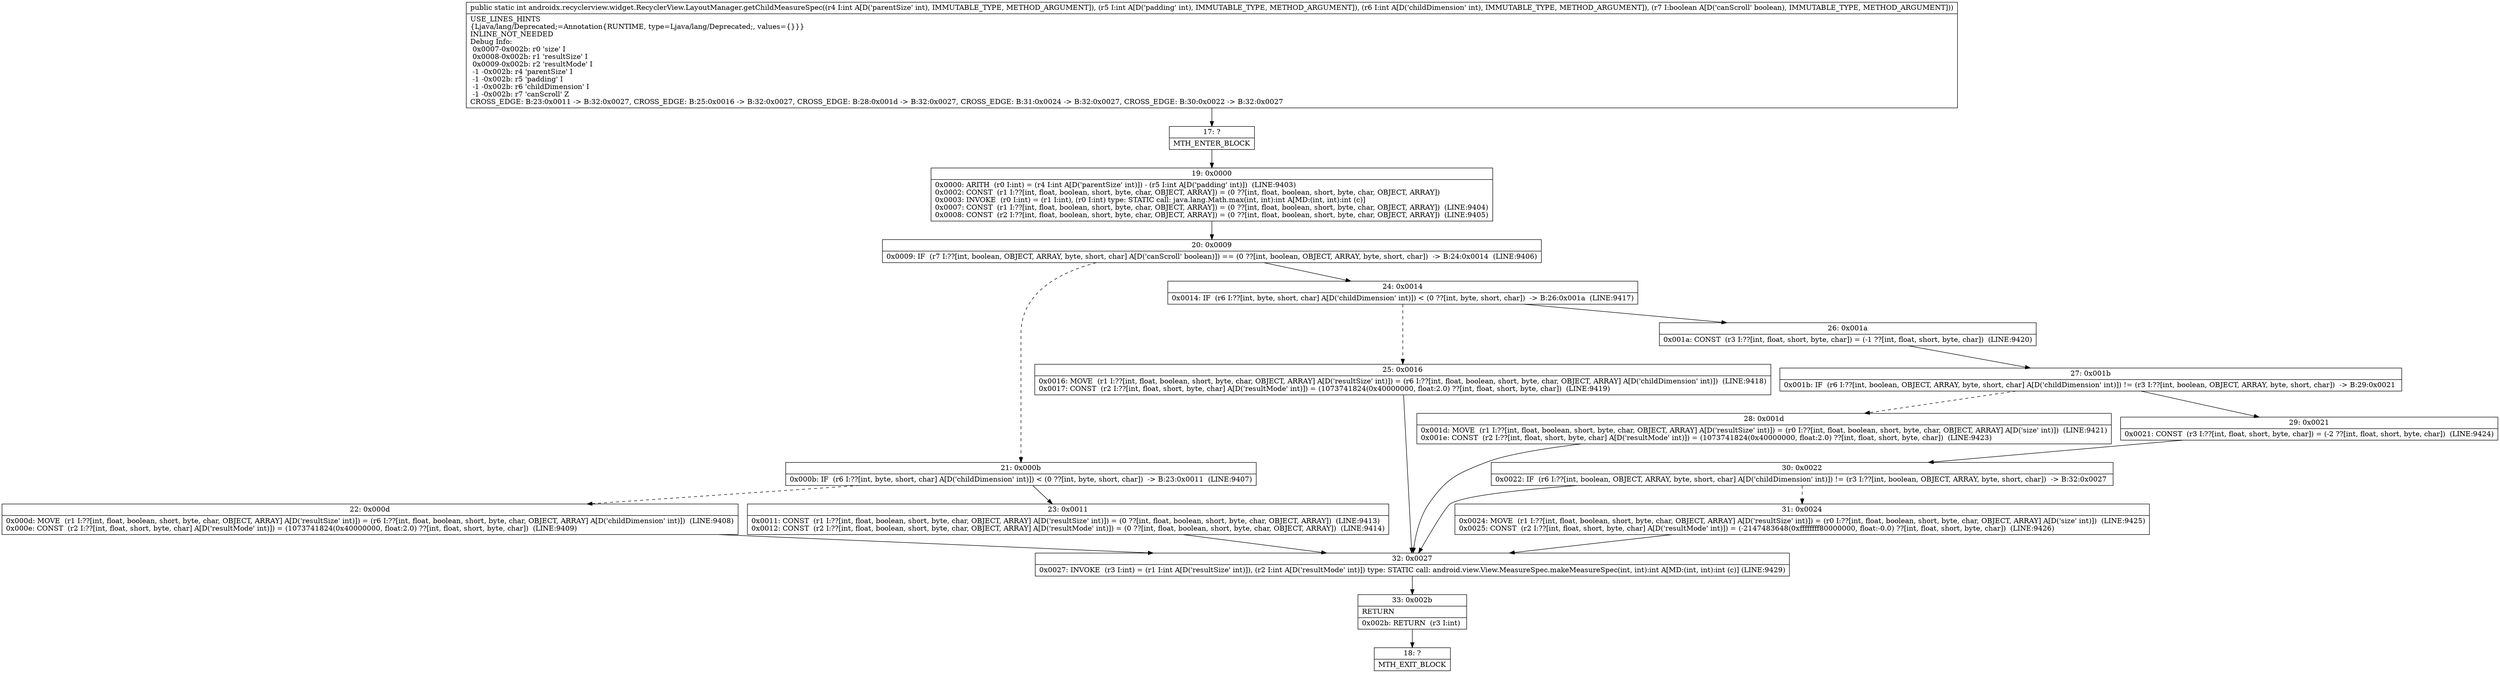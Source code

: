 digraph "CFG forandroidx.recyclerview.widget.RecyclerView.LayoutManager.getChildMeasureSpec(IIIZ)I" {
Node_17 [shape=record,label="{17\:\ ?|MTH_ENTER_BLOCK\l}"];
Node_19 [shape=record,label="{19\:\ 0x0000|0x0000: ARITH  (r0 I:int) = (r4 I:int A[D('parentSize' int)]) \- (r5 I:int A[D('padding' int)])  (LINE:9403)\l0x0002: CONST  (r1 I:??[int, float, boolean, short, byte, char, OBJECT, ARRAY]) = (0 ??[int, float, boolean, short, byte, char, OBJECT, ARRAY]) \l0x0003: INVOKE  (r0 I:int) = (r1 I:int), (r0 I:int) type: STATIC call: java.lang.Math.max(int, int):int A[MD:(int, int):int (c)]\l0x0007: CONST  (r1 I:??[int, float, boolean, short, byte, char, OBJECT, ARRAY]) = (0 ??[int, float, boolean, short, byte, char, OBJECT, ARRAY])  (LINE:9404)\l0x0008: CONST  (r2 I:??[int, float, boolean, short, byte, char, OBJECT, ARRAY]) = (0 ??[int, float, boolean, short, byte, char, OBJECT, ARRAY])  (LINE:9405)\l}"];
Node_20 [shape=record,label="{20\:\ 0x0009|0x0009: IF  (r7 I:??[int, boolean, OBJECT, ARRAY, byte, short, char] A[D('canScroll' boolean)]) == (0 ??[int, boolean, OBJECT, ARRAY, byte, short, char])  \-\> B:24:0x0014  (LINE:9406)\l}"];
Node_21 [shape=record,label="{21\:\ 0x000b|0x000b: IF  (r6 I:??[int, byte, short, char] A[D('childDimension' int)]) \< (0 ??[int, byte, short, char])  \-\> B:23:0x0011  (LINE:9407)\l}"];
Node_22 [shape=record,label="{22\:\ 0x000d|0x000d: MOVE  (r1 I:??[int, float, boolean, short, byte, char, OBJECT, ARRAY] A[D('resultSize' int)]) = (r6 I:??[int, float, boolean, short, byte, char, OBJECT, ARRAY] A[D('childDimension' int)])  (LINE:9408)\l0x000e: CONST  (r2 I:??[int, float, short, byte, char] A[D('resultMode' int)]) = (1073741824(0x40000000, float:2.0) ??[int, float, short, byte, char])  (LINE:9409)\l}"];
Node_32 [shape=record,label="{32\:\ 0x0027|0x0027: INVOKE  (r3 I:int) = (r1 I:int A[D('resultSize' int)]), (r2 I:int A[D('resultMode' int)]) type: STATIC call: android.view.View.MeasureSpec.makeMeasureSpec(int, int):int A[MD:(int, int):int (c)] (LINE:9429)\l}"];
Node_33 [shape=record,label="{33\:\ 0x002b|RETURN\l|0x002b: RETURN  (r3 I:int) \l}"];
Node_18 [shape=record,label="{18\:\ ?|MTH_EXIT_BLOCK\l}"];
Node_23 [shape=record,label="{23\:\ 0x0011|0x0011: CONST  (r1 I:??[int, float, boolean, short, byte, char, OBJECT, ARRAY] A[D('resultSize' int)]) = (0 ??[int, float, boolean, short, byte, char, OBJECT, ARRAY])  (LINE:9413)\l0x0012: CONST  (r2 I:??[int, float, boolean, short, byte, char, OBJECT, ARRAY] A[D('resultMode' int)]) = (0 ??[int, float, boolean, short, byte, char, OBJECT, ARRAY])  (LINE:9414)\l}"];
Node_24 [shape=record,label="{24\:\ 0x0014|0x0014: IF  (r6 I:??[int, byte, short, char] A[D('childDimension' int)]) \< (0 ??[int, byte, short, char])  \-\> B:26:0x001a  (LINE:9417)\l}"];
Node_25 [shape=record,label="{25\:\ 0x0016|0x0016: MOVE  (r1 I:??[int, float, boolean, short, byte, char, OBJECT, ARRAY] A[D('resultSize' int)]) = (r6 I:??[int, float, boolean, short, byte, char, OBJECT, ARRAY] A[D('childDimension' int)])  (LINE:9418)\l0x0017: CONST  (r2 I:??[int, float, short, byte, char] A[D('resultMode' int)]) = (1073741824(0x40000000, float:2.0) ??[int, float, short, byte, char])  (LINE:9419)\l}"];
Node_26 [shape=record,label="{26\:\ 0x001a|0x001a: CONST  (r3 I:??[int, float, short, byte, char]) = (\-1 ??[int, float, short, byte, char])  (LINE:9420)\l}"];
Node_27 [shape=record,label="{27\:\ 0x001b|0x001b: IF  (r6 I:??[int, boolean, OBJECT, ARRAY, byte, short, char] A[D('childDimension' int)]) != (r3 I:??[int, boolean, OBJECT, ARRAY, byte, short, char])  \-\> B:29:0x0021 \l}"];
Node_28 [shape=record,label="{28\:\ 0x001d|0x001d: MOVE  (r1 I:??[int, float, boolean, short, byte, char, OBJECT, ARRAY] A[D('resultSize' int)]) = (r0 I:??[int, float, boolean, short, byte, char, OBJECT, ARRAY] A[D('size' int)])  (LINE:9421)\l0x001e: CONST  (r2 I:??[int, float, short, byte, char] A[D('resultMode' int)]) = (1073741824(0x40000000, float:2.0) ??[int, float, short, byte, char])  (LINE:9423)\l}"];
Node_29 [shape=record,label="{29\:\ 0x0021|0x0021: CONST  (r3 I:??[int, float, short, byte, char]) = (\-2 ??[int, float, short, byte, char])  (LINE:9424)\l}"];
Node_30 [shape=record,label="{30\:\ 0x0022|0x0022: IF  (r6 I:??[int, boolean, OBJECT, ARRAY, byte, short, char] A[D('childDimension' int)]) != (r3 I:??[int, boolean, OBJECT, ARRAY, byte, short, char])  \-\> B:32:0x0027 \l}"];
Node_31 [shape=record,label="{31\:\ 0x0024|0x0024: MOVE  (r1 I:??[int, float, boolean, short, byte, char, OBJECT, ARRAY] A[D('resultSize' int)]) = (r0 I:??[int, float, boolean, short, byte, char, OBJECT, ARRAY] A[D('size' int)])  (LINE:9425)\l0x0025: CONST  (r2 I:??[int, float, short, byte, char] A[D('resultMode' int)]) = (\-2147483648(0xffffffff80000000, float:\-0.0) ??[int, float, short, byte, char])  (LINE:9426)\l}"];
MethodNode[shape=record,label="{public static int androidx.recyclerview.widget.RecyclerView.LayoutManager.getChildMeasureSpec((r4 I:int A[D('parentSize' int), IMMUTABLE_TYPE, METHOD_ARGUMENT]), (r5 I:int A[D('padding' int), IMMUTABLE_TYPE, METHOD_ARGUMENT]), (r6 I:int A[D('childDimension' int), IMMUTABLE_TYPE, METHOD_ARGUMENT]), (r7 I:boolean A[D('canScroll' boolean), IMMUTABLE_TYPE, METHOD_ARGUMENT]))  | USE_LINES_HINTS\l\{Ljava\/lang\/Deprecated;=Annotation\{RUNTIME, type=Ljava\/lang\/Deprecated;, values=\{\}\}\}\lINLINE_NOT_NEEDED\lDebug Info:\l  0x0007\-0x002b: r0 'size' I\l  0x0008\-0x002b: r1 'resultSize' I\l  0x0009\-0x002b: r2 'resultMode' I\l  \-1 \-0x002b: r4 'parentSize' I\l  \-1 \-0x002b: r5 'padding' I\l  \-1 \-0x002b: r6 'childDimension' I\l  \-1 \-0x002b: r7 'canScroll' Z\lCROSS_EDGE: B:23:0x0011 \-\> B:32:0x0027, CROSS_EDGE: B:25:0x0016 \-\> B:32:0x0027, CROSS_EDGE: B:28:0x001d \-\> B:32:0x0027, CROSS_EDGE: B:31:0x0024 \-\> B:32:0x0027, CROSS_EDGE: B:30:0x0022 \-\> B:32:0x0027\l}"];
MethodNode -> Node_17;Node_17 -> Node_19;
Node_19 -> Node_20;
Node_20 -> Node_21[style=dashed];
Node_20 -> Node_24;
Node_21 -> Node_22[style=dashed];
Node_21 -> Node_23;
Node_22 -> Node_32;
Node_32 -> Node_33;
Node_33 -> Node_18;
Node_23 -> Node_32;
Node_24 -> Node_25[style=dashed];
Node_24 -> Node_26;
Node_25 -> Node_32;
Node_26 -> Node_27;
Node_27 -> Node_28[style=dashed];
Node_27 -> Node_29;
Node_28 -> Node_32;
Node_29 -> Node_30;
Node_30 -> Node_31[style=dashed];
Node_30 -> Node_32;
Node_31 -> Node_32;
}


